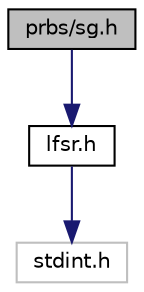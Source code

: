 digraph "prbs/sg.h"
{
 // INTERACTIVE_SVG=YES
 // LATEX_PDF_SIZE
  bgcolor="transparent";
  edge [fontname="Helvetica",fontsize="10",labelfontname="Helvetica",labelfontsize="10"];
  node [fontname="Helvetica",fontsize="10",shape=record];
  Node1 [label="prbs/sg.h",height=0.2,width=0.4,color="black", fillcolor="grey75", style="filled", fontcolor="black",tooltip="Interface and usage of the shrinking prbs generator."];
  Node1 -> Node2 [color="midnightblue",fontsize="10",style="solid",fontname="Helvetica"];
  Node2 [label="lfsr.h",height=0.2,width=0.4,color="black",URL="$lfsr_8h.html",tooltip="Interface and usage of the lfsr prbs generator."];
  Node2 -> Node3 [color="midnightblue",fontsize="10",style="solid",fontname="Helvetica"];
  Node3 [label="stdint.h",height=0.2,width=0.4,color="grey75",tooltip=" "];
}
